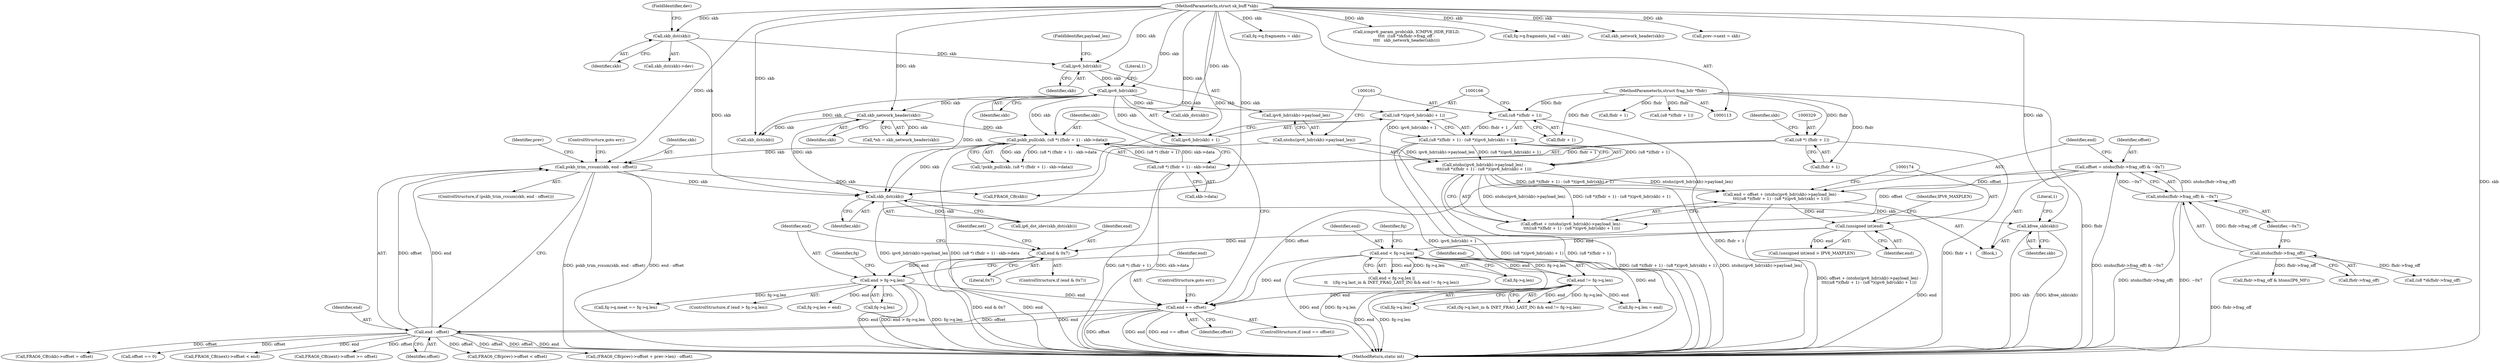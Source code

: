 digraph "0_linux_70789d7052239992824628db8133de08dc78e593_0@pointer" {
"1000592" [label="(Call,kfree_skb(skb))"];
"1000589" [label="(Call,skb_dst(skb))"];
"1000325" [label="(Call,pskb_pull(skb, (u8 *) (fhdr + 1) - skb->data))"];
"1000209" [label="(Call,skb_network_header(skb))"];
"1000168" [label="(Call,ipv6_hdr(skb))"];
"1000156" [label="(Call,ipv6_hdr(skb))"];
"1000129" [label="(Call,skb_dst(skb))"];
"1000115" [label="(MethodParameterIn,struct sk_buff *skb)"];
"1000327" [label="(Call,(u8 *) (fhdr + 1) - skb->data)"];
"1000328" [label="(Call,(u8 *) (fhdr + 1))"];
"1000116" [label="(MethodParameterIn,struct frag_hdr *fhdr)"];
"1000338" [label="(Call,pskb_trim_rcsum(skb, end - offset))"];
"1000340" [label="(Call,end - offset)"];
"1000319" [label="(Call,end == offset)"];
"1000294" [label="(Call,end > fq->q.len)"];
"1000280" [label="(Call,end & 0x7)"];
"1000173" [label="(Call,(unsigned int)end)"];
"1000149" [label="(Call,end = offset + (ntohs(ipv6_hdr(skb)->payload_len) -\n\t\t\t((u8 *)(fhdr + 1) - (u8 *)(ipv6_hdr(skb) + 1))))"];
"1000141" [label="(Call,offset = ntohs(fhdr->frag_off) & ~0x7)"];
"1000143" [label="(Call,ntohs(fhdr->frag_off) & ~0x7)"];
"1000144" [label="(Call,ntohs(fhdr->frag_off))"];
"1000153" [label="(Call,ntohs(ipv6_hdr(skb)->payload_len) -\n\t\t\t((u8 *)(fhdr + 1) - (u8 *)(ipv6_hdr(skb) + 1)))"];
"1000154" [label="(Call,ntohs(ipv6_hdr(skb)->payload_len))"];
"1000159" [label="(Call,(u8 *)(fhdr + 1) - (u8 *)(ipv6_hdr(skb) + 1))"];
"1000160" [label="(Call,(u8 *)(fhdr + 1))"];
"1000165" [label="(Call,(u8 *)(ipv6_hdr(skb) + 1))"];
"1000255" [label="(Call,end != fq->q.len)"];
"1000240" [label="(Call,end < fq->q.len)"];
"1000131" [label="(FieldIdentifier,dev)"];
"1000597" [label="(MethodReturn,static int)"];
"1000155" [label="(Call,ipv6_hdr(skb)->payload_len)"];
"1000209" [label="(Call,skb_network_header(skb))"];
"1000311" [label="(Call,fq->q.len = end)"];
"1000296" [label="(Call,fq->q.len)"];
"1000173" [label="(Call,(unsigned int)end)"];
"1000321" [label="(Identifier,offset)"];
"1000279" [label="(ControlStructure,if (end & 0x7))"];
"1000115" [label="(MethodParameterIn,struct sk_buff *skb)"];
"1000118" [label="(Block,)"];
"1000130" [label="(Identifier,skb)"];
"1000143" [label="(Call,ntohs(fhdr->frag_off) & ~0x7)"];
"1000322" [label="(ControlStructure,goto err;)"];
"1000333" [label="(Call,skb->data)"];
"1000158" [label="(FieldIdentifier,payload_len)"];
"1000255" [label="(Call,end != fq->q.len)"];
"1000151" [label="(Call,offset + (ntohs(ipv6_hdr(skb)->payload_len) -\n\t\t\t((u8 *)(fhdr + 1) - (u8 *)(ipv6_hdr(skb) + 1))))"];
"1000270" [label="(Call,fq->q.len = end)"];
"1000590" [label="(Identifier,skb)"];
"1000247" [label="(Call,(fq->q.last_in & INET_FRAG_LAST_IN) && end != fq->q.len)"];
"1000239" [label="(Call,end < fq->q.len ||\n\t\t    ((fq->q.last_in & INET_FRAG_LAST_IN) && end != fq->q.len))"];
"1000160" [label="(Call,(u8 *)(fhdr + 1))"];
"1000453" [label="(Call,fq->q.fragments = skb)"];
"1000169" [label="(Identifier,skb)"];
"1000334" [label="(Identifier,skb)"];
"1000167" [label="(Call,ipv6_hdr(skb) + 1)"];
"1000589" [label="(Call,skb_dst(skb))"];
"1000116" [label="(MethodParameterIn,struct frag_hdr *fhdr)"];
"1000285" [label="(Identifier,net)"];
"1000181" [label="(Call,skb_dst(skb))"];
"1000343" [label="(ControlStructure,goto err;)"];
"1000337" [label="(ControlStructure,if (pskb_trim_rcsum(skb, end - offset)))"];
"1000282" [label="(Literal,0x7)"];
"1000339" [label="(Identifier,skb)"];
"1000345" [label="(Identifier,prev)"];
"1000142" [label="(Identifier,offset)"];
"1000153" [label="(Call,ntohs(ipv6_hdr(skb)->payload_len) -\n\t\t\t((u8 *)(fhdr + 1) - (u8 *)(ipv6_hdr(skb) + 1)))"];
"1000355" [label="(Call,FRAG6_CB(prev)->offset < offset)"];
"1000184" [label="(Call,icmpv6_param_prob(skb, ICMPV6_HDR_FIELD,\n\t\t\t\t  ((u8 *)&fhdr->frag_off -\n\t\t\t\t   skb_network_header(skb))))"];
"1000402" [label="(Call,(FRAG6_CB(prev)->offset + prev->len) - offset)"];
"1000424" [label="(Call,FRAG6_CB(skb)->offset = offset)"];
"1000538" [label="(Call,fq->q.meat == fq->q.len)"];
"1000327" [label="(Call,(u8 *) (fhdr + 1) - skb->data)"];
"1000257" [label="(Call,fq->q.len)"];
"1000141" [label="(Call,offset = ntohs(fhdr->frag_off) & ~0x7)"];
"1000148" [label="(Identifier,~0x7)"];
"1000242" [label="(Call,fq->q.len)"];
"1000251" [label="(Identifier,fq)"];
"1000318" [label="(ControlStructure,if (end == offset))"];
"1000340" [label="(Call,end - offset)"];
"1000592" [label="(Call,kfree_skb(skb))"];
"1000596" [label="(Literal,1)"];
"1000224" [label="(Call,fhdr + 1)"];
"1000511" [label="(Call,offset == 0)"];
"1000128" [label="(Call,skb_dst(skb)->dev)"];
"1000170" [label="(Literal,1)"];
"1000150" [label="(Identifier,end)"];
"1000287" [label="(Call,skb_dst(skb))"];
"1000330" [label="(Call,fhdr + 1)"];
"1000256" [label="(Identifier,end)"];
"1000320" [label="(Identifier,end)"];
"1000325" [label="(Call,pskb_pull(skb, (u8 *) (fhdr + 1) - skb->data))"];
"1000188" [label="(Call,(u8 *)&fhdr->frag_off)"];
"1000240" [label="(Call,end < fq->q.len)"];
"1000293" [label="(ControlStructure,if (end > fq->q.len))"];
"1000281" [label="(Identifier,end)"];
"1000165" [label="(Call,(u8 *)(ipv6_hdr(skb) + 1))"];
"1000156" [label="(Call,ipv6_hdr(skb))"];
"1000172" [label="(Call,(unsigned int)end > IPV6_MAXPLEN)"];
"1000280" [label="(Call,end & 0x7)"];
"1000162" [label="(Call,fhdr + 1)"];
"1000417" [label="(Call,FRAG6_CB(next)->offset < end)"];
"1000438" [label="(Call,fq->q.fragments_tail = skb)"];
"1000207" [label="(Call,*nh = skb_network_header(skb))"];
"1000426" [label="(Call,FRAG6_CB(skb))"];
"1000194" [label="(Call,skb_network_header(skb))"];
"1000294" [label="(Call,end > fq->q.len)"];
"1000326" [label="(Identifier,skb)"];
"1000231" [label="(Call,fhdr->frag_off & htons(IP6_MF))"];
"1000175" [label="(Identifier,end)"];
"1000447" [label="(Call,prev->next = skb)"];
"1000144" [label="(Call,ntohs(fhdr->frag_off))"];
"1000387" [label="(Call,FRAG6_CB(next)->offset >= offset)"];
"1000588" [label="(Call,ip6_dst_idev(skb_dst(skb)))"];
"1000129" [label="(Call,skb_dst(skb))"];
"1000176" [label="(Identifier,IPV6_MAXPLEN)"];
"1000328" [label="(Call,(u8 *) (fhdr + 1))"];
"1000338" [label="(Call,pskb_trim_rcsum(skb, end - offset))"];
"1000319" [label="(Call,end == offset)"];
"1000210" [label="(Identifier,skb)"];
"1000222" [label="(Call,(u8 *)(fhdr + 1))"];
"1000341" [label="(Identifier,end)"];
"1000157" [label="(Identifier,skb)"];
"1000241" [label="(Identifier,end)"];
"1000295" [label="(Identifier,end)"];
"1000159" [label="(Call,(u8 *)(fhdr + 1) - (u8 *)(ipv6_hdr(skb) + 1))"];
"1000154" [label="(Call,ntohs(ipv6_hdr(skb)->payload_len))"];
"1000342" [label="(Identifier,offset)"];
"1000149" [label="(Call,end = offset + (ntohs(ipv6_hdr(skb)->payload_len) -\n\t\t\t((u8 *)(fhdr + 1) - (u8 *)(ipv6_hdr(skb) + 1))))"];
"1000168" [label="(Call,ipv6_hdr(skb))"];
"1000324" [label="(Call,!pskb_pull(skb, (u8 *) (fhdr + 1) - skb->data))"];
"1000593" [label="(Identifier,skb)"];
"1000306" [label="(Identifier,fq)"];
"1000145" [label="(Call,fhdr->frag_off)"];
"1000592" -> "1000118"  [label="AST: "];
"1000592" -> "1000593"  [label="CFG: "];
"1000593" -> "1000592"  [label="AST: "];
"1000596" -> "1000592"  [label="CFG: "];
"1000592" -> "1000597"  [label="DDG: kfree_skb(skb)"];
"1000592" -> "1000597"  [label="DDG: skb"];
"1000589" -> "1000592"  [label="DDG: skb"];
"1000115" -> "1000592"  [label="DDG: skb"];
"1000589" -> "1000588"  [label="AST: "];
"1000589" -> "1000590"  [label="CFG: "];
"1000590" -> "1000589"  [label="AST: "];
"1000588" -> "1000589"  [label="CFG: "];
"1000589" -> "1000588"  [label="DDG: skb"];
"1000325" -> "1000589"  [label="DDG: skb"];
"1000209" -> "1000589"  [label="DDG: skb"];
"1000168" -> "1000589"  [label="DDG: skb"];
"1000129" -> "1000589"  [label="DDG: skb"];
"1000338" -> "1000589"  [label="DDG: skb"];
"1000115" -> "1000589"  [label="DDG: skb"];
"1000325" -> "1000324"  [label="AST: "];
"1000325" -> "1000327"  [label="CFG: "];
"1000326" -> "1000325"  [label="AST: "];
"1000327" -> "1000325"  [label="AST: "];
"1000324" -> "1000325"  [label="CFG: "];
"1000325" -> "1000597"  [label="DDG: (u8 *) (fhdr + 1) - skb->data"];
"1000325" -> "1000324"  [label="DDG: skb"];
"1000325" -> "1000324"  [label="DDG: (u8 *) (fhdr + 1) - skb->data"];
"1000209" -> "1000325"  [label="DDG: skb"];
"1000168" -> "1000325"  [label="DDG: skb"];
"1000115" -> "1000325"  [label="DDG: skb"];
"1000327" -> "1000325"  [label="DDG: (u8 *) (fhdr + 1)"];
"1000327" -> "1000325"  [label="DDG: skb->data"];
"1000325" -> "1000338"  [label="DDG: skb"];
"1000209" -> "1000207"  [label="AST: "];
"1000209" -> "1000210"  [label="CFG: "];
"1000210" -> "1000209"  [label="AST: "];
"1000207" -> "1000209"  [label="CFG: "];
"1000209" -> "1000207"  [label="DDG: skb"];
"1000168" -> "1000209"  [label="DDG: skb"];
"1000115" -> "1000209"  [label="DDG: skb"];
"1000209" -> "1000287"  [label="DDG: skb"];
"1000168" -> "1000167"  [label="AST: "];
"1000168" -> "1000169"  [label="CFG: "];
"1000169" -> "1000168"  [label="AST: "];
"1000170" -> "1000168"  [label="CFG: "];
"1000168" -> "1000165"  [label="DDG: skb"];
"1000168" -> "1000167"  [label="DDG: skb"];
"1000156" -> "1000168"  [label="DDG: skb"];
"1000115" -> "1000168"  [label="DDG: skb"];
"1000168" -> "1000181"  [label="DDG: skb"];
"1000168" -> "1000287"  [label="DDG: skb"];
"1000156" -> "1000155"  [label="AST: "];
"1000156" -> "1000157"  [label="CFG: "];
"1000157" -> "1000156"  [label="AST: "];
"1000158" -> "1000156"  [label="CFG: "];
"1000129" -> "1000156"  [label="DDG: skb"];
"1000115" -> "1000156"  [label="DDG: skb"];
"1000129" -> "1000128"  [label="AST: "];
"1000129" -> "1000130"  [label="CFG: "];
"1000130" -> "1000129"  [label="AST: "];
"1000131" -> "1000129"  [label="CFG: "];
"1000115" -> "1000129"  [label="DDG: skb"];
"1000115" -> "1000113"  [label="AST: "];
"1000115" -> "1000597"  [label="DDG: skb"];
"1000115" -> "1000181"  [label="DDG: skb"];
"1000115" -> "1000184"  [label="DDG: skb"];
"1000115" -> "1000194"  [label="DDG: skb"];
"1000115" -> "1000287"  [label="DDG: skb"];
"1000115" -> "1000338"  [label="DDG: skb"];
"1000115" -> "1000426"  [label="DDG: skb"];
"1000115" -> "1000438"  [label="DDG: skb"];
"1000115" -> "1000447"  [label="DDG: skb"];
"1000115" -> "1000453"  [label="DDG: skb"];
"1000327" -> "1000333"  [label="CFG: "];
"1000328" -> "1000327"  [label="AST: "];
"1000333" -> "1000327"  [label="AST: "];
"1000327" -> "1000597"  [label="DDG: skb->data"];
"1000327" -> "1000597"  [label="DDG: (u8 *) (fhdr + 1)"];
"1000328" -> "1000327"  [label="DDG: fhdr + 1"];
"1000328" -> "1000330"  [label="CFG: "];
"1000329" -> "1000328"  [label="AST: "];
"1000330" -> "1000328"  [label="AST: "];
"1000334" -> "1000328"  [label="CFG: "];
"1000328" -> "1000597"  [label="DDG: fhdr + 1"];
"1000116" -> "1000328"  [label="DDG: fhdr"];
"1000116" -> "1000113"  [label="AST: "];
"1000116" -> "1000597"  [label="DDG: fhdr"];
"1000116" -> "1000160"  [label="DDG: fhdr"];
"1000116" -> "1000162"  [label="DDG: fhdr"];
"1000116" -> "1000222"  [label="DDG: fhdr"];
"1000116" -> "1000224"  [label="DDG: fhdr"];
"1000116" -> "1000330"  [label="DDG: fhdr"];
"1000338" -> "1000337"  [label="AST: "];
"1000338" -> "1000340"  [label="CFG: "];
"1000339" -> "1000338"  [label="AST: "];
"1000340" -> "1000338"  [label="AST: "];
"1000343" -> "1000338"  [label="CFG: "];
"1000345" -> "1000338"  [label="CFG: "];
"1000338" -> "1000597"  [label="DDG: pskb_trim_rcsum(skb, end - offset)"];
"1000338" -> "1000597"  [label="DDG: end - offset"];
"1000340" -> "1000338"  [label="DDG: end"];
"1000340" -> "1000338"  [label="DDG: offset"];
"1000338" -> "1000426"  [label="DDG: skb"];
"1000340" -> "1000342"  [label="CFG: "];
"1000341" -> "1000340"  [label="AST: "];
"1000342" -> "1000340"  [label="AST: "];
"1000340" -> "1000597"  [label="DDG: offset"];
"1000340" -> "1000597"  [label="DDG: end"];
"1000319" -> "1000340"  [label="DDG: end"];
"1000319" -> "1000340"  [label="DDG: offset"];
"1000340" -> "1000355"  [label="DDG: offset"];
"1000340" -> "1000387"  [label="DDG: offset"];
"1000340" -> "1000402"  [label="DDG: offset"];
"1000340" -> "1000417"  [label="DDG: end"];
"1000340" -> "1000424"  [label="DDG: offset"];
"1000340" -> "1000511"  [label="DDG: offset"];
"1000319" -> "1000318"  [label="AST: "];
"1000319" -> "1000321"  [label="CFG: "];
"1000320" -> "1000319"  [label="AST: "];
"1000321" -> "1000319"  [label="AST: "];
"1000322" -> "1000319"  [label="CFG: "];
"1000326" -> "1000319"  [label="CFG: "];
"1000319" -> "1000597"  [label="DDG: end == offset"];
"1000319" -> "1000597"  [label="DDG: offset"];
"1000319" -> "1000597"  [label="DDG: end"];
"1000294" -> "1000319"  [label="DDG: end"];
"1000255" -> "1000319"  [label="DDG: end"];
"1000240" -> "1000319"  [label="DDG: end"];
"1000141" -> "1000319"  [label="DDG: offset"];
"1000294" -> "1000293"  [label="AST: "];
"1000294" -> "1000296"  [label="CFG: "];
"1000295" -> "1000294"  [label="AST: "];
"1000296" -> "1000294"  [label="AST: "];
"1000306" -> "1000294"  [label="CFG: "];
"1000320" -> "1000294"  [label="CFG: "];
"1000294" -> "1000597"  [label="DDG: end > fq->q.len"];
"1000294" -> "1000597"  [label="DDG: fq->q.len"];
"1000294" -> "1000597"  [label="DDG: end"];
"1000280" -> "1000294"  [label="DDG: end"];
"1000294" -> "1000311"  [label="DDG: end"];
"1000294" -> "1000538"  [label="DDG: fq->q.len"];
"1000280" -> "1000279"  [label="AST: "];
"1000280" -> "1000282"  [label="CFG: "];
"1000281" -> "1000280"  [label="AST: "];
"1000282" -> "1000280"  [label="AST: "];
"1000285" -> "1000280"  [label="CFG: "];
"1000295" -> "1000280"  [label="CFG: "];
"1000280" -> "1000597"  [label="DDG: end & 0x7"];
"1000280" -> "1000597"  [label="DDG: end"];
"1000173" -> "1000280"  [label="DDG: end"];
"1000173" -> "1000172"  [label="AST: "];
"1000173" -> "1000175"  [label="CFG: "];
"1000174" -> "1000173"  [label="AST: "];
"1000175" -> "1000173"  [label="AST: "];
"1000176" -> "1000173"  [label="CFG: "];
"1000173" -> "1000597"  [label="DDG: end"];
"1000173" -> "1000172"  [label="DDG: end"];
"1000149" -> "1000173"  [label="DDG: end"];
"1000173" -> "1000240"  [label="DDG: end"];
"1000149" -> "1000118"  [label="AST: "];
"1000149" -> "1000151"  [label="CFG: "];
"1000150" -> "1000149"  [label="AST: "];
"1000151" -> "1000149"  [label="AST: "];
"1000174" -> "1000149"  [label="CFG: "];
"1000149" -> "1000597"  [label="DDG: offset + (ntohs(ipv6_hdr(skb)->payload_len) -\n\t\t\t((u8 *)(fhdr + 1) - (u8 *)(ipv6_hdr(skb) + 1)))"];
"1000141" -> "1000149"  [label="DDG: offset"];
"1000153" -> "1000149"  [label="DDG: ntohs(ipv6_hdr(skb)->payload_len)"];
"1000153" -> "1000149"  [label="DDG: (u8 *)(fhdr + 1) - (u8 *)(ipv6_hdr(skb) + 1)"];
"1000141" -> "1000118"  [label="AST: "];
"1000141" -> "1000143"  [label="CFG: "];
"1000142" -> "1000141"  [label="AST: "];
"1000143" -> "1000141"  [label="AST: "];
"1000150" -> "1000141"  [label="CFG: "];
"1000141" -> "1000597"  [label="DDG: ntohs(fhdr->frag_off) & ~0x7"];
"1000143" -> "1000141"  [label="DDG: ntohs(fhdr->frag_off)"];
"1000143" -> "1000141"  [label="DDG: ~0x7"];
"1000141" -> "1000151"  [label="DDG: offset"];
"1000143" -> "1000148"  [label="CFG: "];
"1000144" -> "1000143"  [label="AST: "];
"1000148" -> "1000143"  [label="AST: "];
"1000143" -> "1000597"  [label="DDG: ntohs(fhdr->frag_off)"];
"1000143" -> "1000597"  [label="DDG: ~0x7"];
"1000144" -> "1000143"  [label="DDG: fhdr->frag_off"];
"1000144" -> "1000145"  [label="CFG: "];
"1000145" -> "1000144"  [label="AST: "];
"1000148" -> "1000144"  [label="CFG: "];
"1000144" -> "1000597"  [label="DDG: fhdr->frag_off"];
"1000144" -> "1000188"  [label="DDG: fhdr->frag_off"];
"1000144" -> "1000231"  [label="DDG: fhdr->frag_off"];
"1000153" -> "1000151"  [label="AST: "];
"1000153" -> "1000159"  [label="CFG: "];
"1000154" -> "1000153"  [label="AST: "];
"1000159" -> "1000153"  [label="AST: "];
"1000151" -> "1000153"  [label="CFG: "];
"1000153" -> "1000597"  [label="DDG: (u8 *)(fhdr + 1) - (u8 *)(ipv6_hdr(skb) + 1)"];
"1000153" -> "1000597"  [label="DDG: ntohs(ipv6_hdr(skb)->payload_len)"];
"1000153" -> "1000151"  [label="DDG: ntohs(ipv6_hdr(skb)->payload_len)"];
"1000153" -> "1000151"  [label="DDG: (u8 *)(fhdr + 1) - (u8 *)(ipv6_hdr(skb) + 1)"];
"1000154" -> "1000153"  [label="DDG: ipv6_hdr(skb)->payload_len"];
"1000159" -> "1000153"  [label="DDG: (u8 *)(fhdr + 1)"];
"1000159" -> "1000153"  [label="DDG: (u8 *)(ipv6_hdr(skb) + 1)"];
"1000154" -> "1000155"  [label="CFG: "];
"1000155" -> "1000154"  [label="AST: "];
"1000161" -> "1000154"  [label="CFG: "];
"1000154" -> "1000597"  [label="DDG: ipv6_hdr(skb)->payload_len"];
"1000159" -> "1000165"  [label="CFG: "];
"1000160" -> "1000159"  [label="AST: "];
"1000165" -> "1000159"  [label="AST: "];
"1000159" -> "1000597"  [label="DDG: (u8 *)(fhdr + 1)"];
"1000159" -> "1000597"  [label="DDG: (u8 *)(ipv6_hdr(skb) + 1)"];
"1000160" -> "1000159"  [label="DDG: fhdr + 1"];
"1000165" -> "1000159"  [label="DDG: ipv6_hdr(skb) + 1"];
"1000160" -> "1000162"  [label="CFG: "];
"1000161" -> "1000160"  [label="AST: "];
"1000162" -> "1000160"  [label="AST: "];
"1000166" -> "1000160"  [label="CFG: "];
"1000160" -> "1000597"  [label="DDG: fhdr + 1"];
"1000165" -> "1000167"  [label="CFG: "];
"1000166" -> "1000165"  [label="AST: "];
"1000167" -> "1000165"  [label="AST: "];
"1000165" -> "1000597"  [label="DDG: ipv6_hdr(skb) + 1"];
"1000255" -> "1000247"  [label="AST: "];
"1000255" -> "1000257"  [label="CFG: "];
"1000256" -> "1000255"  [label="AST: "];
"1000257" -> "1000255"  [label="AST: "];
"1000247" -> "1000255"  [label="CFG: "];
"1000255" -> "1000597"  [label="DDG: fq->q.len"];
"1000255" -> "1000597"  [label="DDG: end"];
"1000255" -> "1000247"  [label="DDG: end"];
"1000255" -> "1000247"  [label="DDG: fq->q.len"];
"1000240" -> "1000255"  [label="DDG: end"];
"1000240" -> "1000255"  [label="DDG: fq->q.len"];
"1000255" -> "1000270"  [label="DDG: end"];
"1000240" -> "1000239"  [label="AST: "];
"1000240" -> "1000242"  [label="CFG: "];
"1000241" -> "1000240"  [label="AST: "];
"1000242" -> "1000240"  [label="AST: "];
"1000251" -> "1000240"  [label="CFG: "];
"1000239" -> "1000240"  [label="CFG: "];
"1000240" -> "1000597"  [label="DDG: fq->q.len"];
"1000240" -> "1000597"  [label="DDG: end"];
"1000240" -> "1000239"  [label="DDG: end"];
"1000240" -> "1000239"  [label="DDG: fq->q.len"];
"1000240" -> "1000270"  [label="DDG: end"];
}
